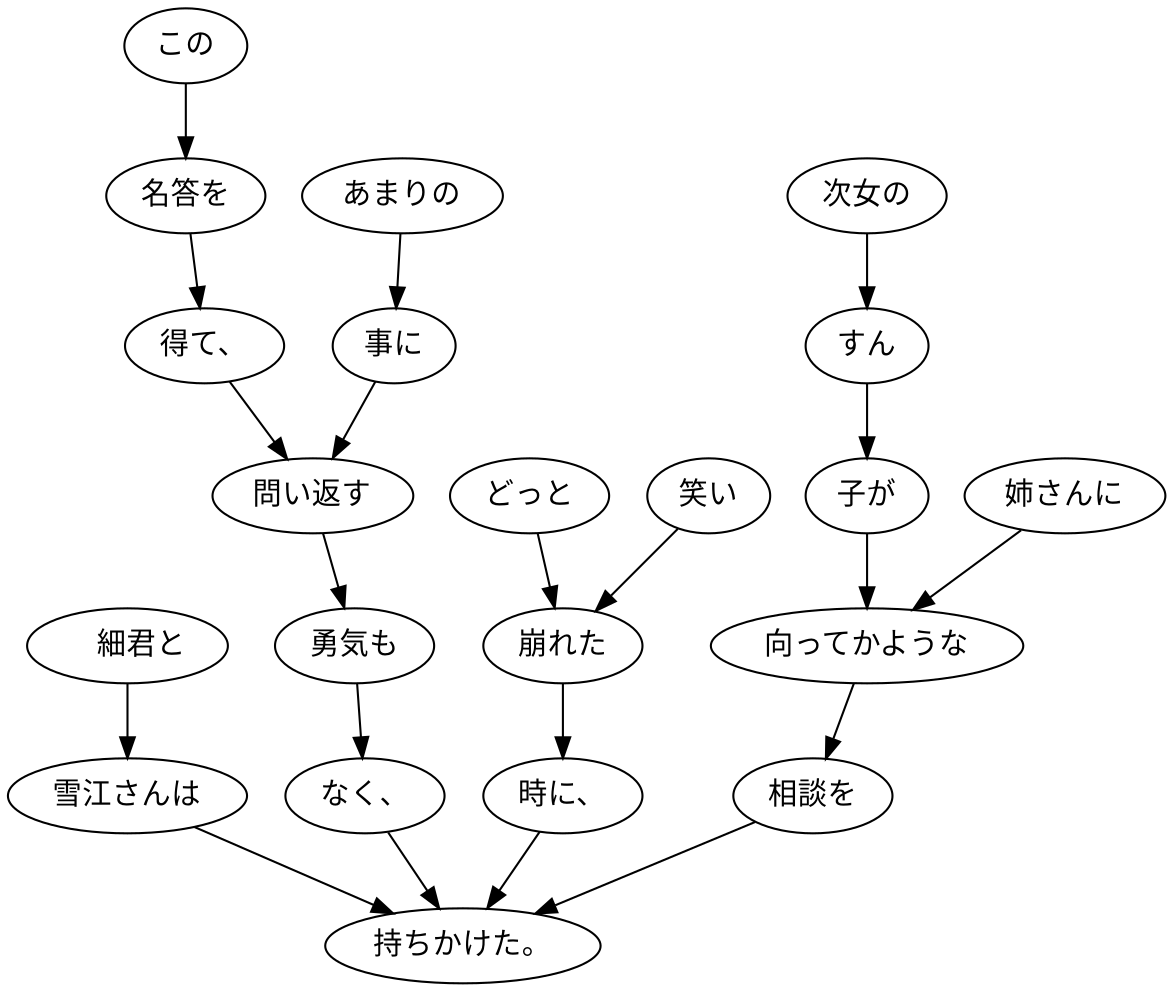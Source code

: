 digraph graph7012 {
	node0 [label="　細君と"];
	node1 [label="雪江さんは"];
	node2 [label="この"];
	node3 [label="名答を"];
	node4 [label="得て、"];
	node5 [label="あまりの"];
	node6 [label="事に"];
	node7 [label="問い返す"];
	node8 [label="勇気も"];
	node9 [label="なく、"];
	node10 [label="どっと"];
	node11 [label="笑い"];
	node12 [label="崩れた"];
	node13 [label="時に、"];
	node14 [label="次女の"];
	node15 [label="すん"];
	node16 [label="子が"];
	node17 [label="姉さんに"];
	node18 [label="向ってかような"];
	node19 [label="相談を"];
	node20 [label="持ちかけた。"];
	node0 -> node1;
	node1 -> node20;
	node2 -> node3;
	node3 -> node4;
	node4 -> node7;
	node5 -> node6;
	node6 -> node7;
	node7 -> node8;
	node8 -> node9;
	node9 -> node20;
	node10 -> node12;
	node11 -> node12;
	node12 -> node13;
	node13 -> node20;
	node14 -> node15;
	node15 -> node16;
	node16 -> node18;
	node17 -> node18;
	node18 -> node19;
	node19 -> node20;
}
